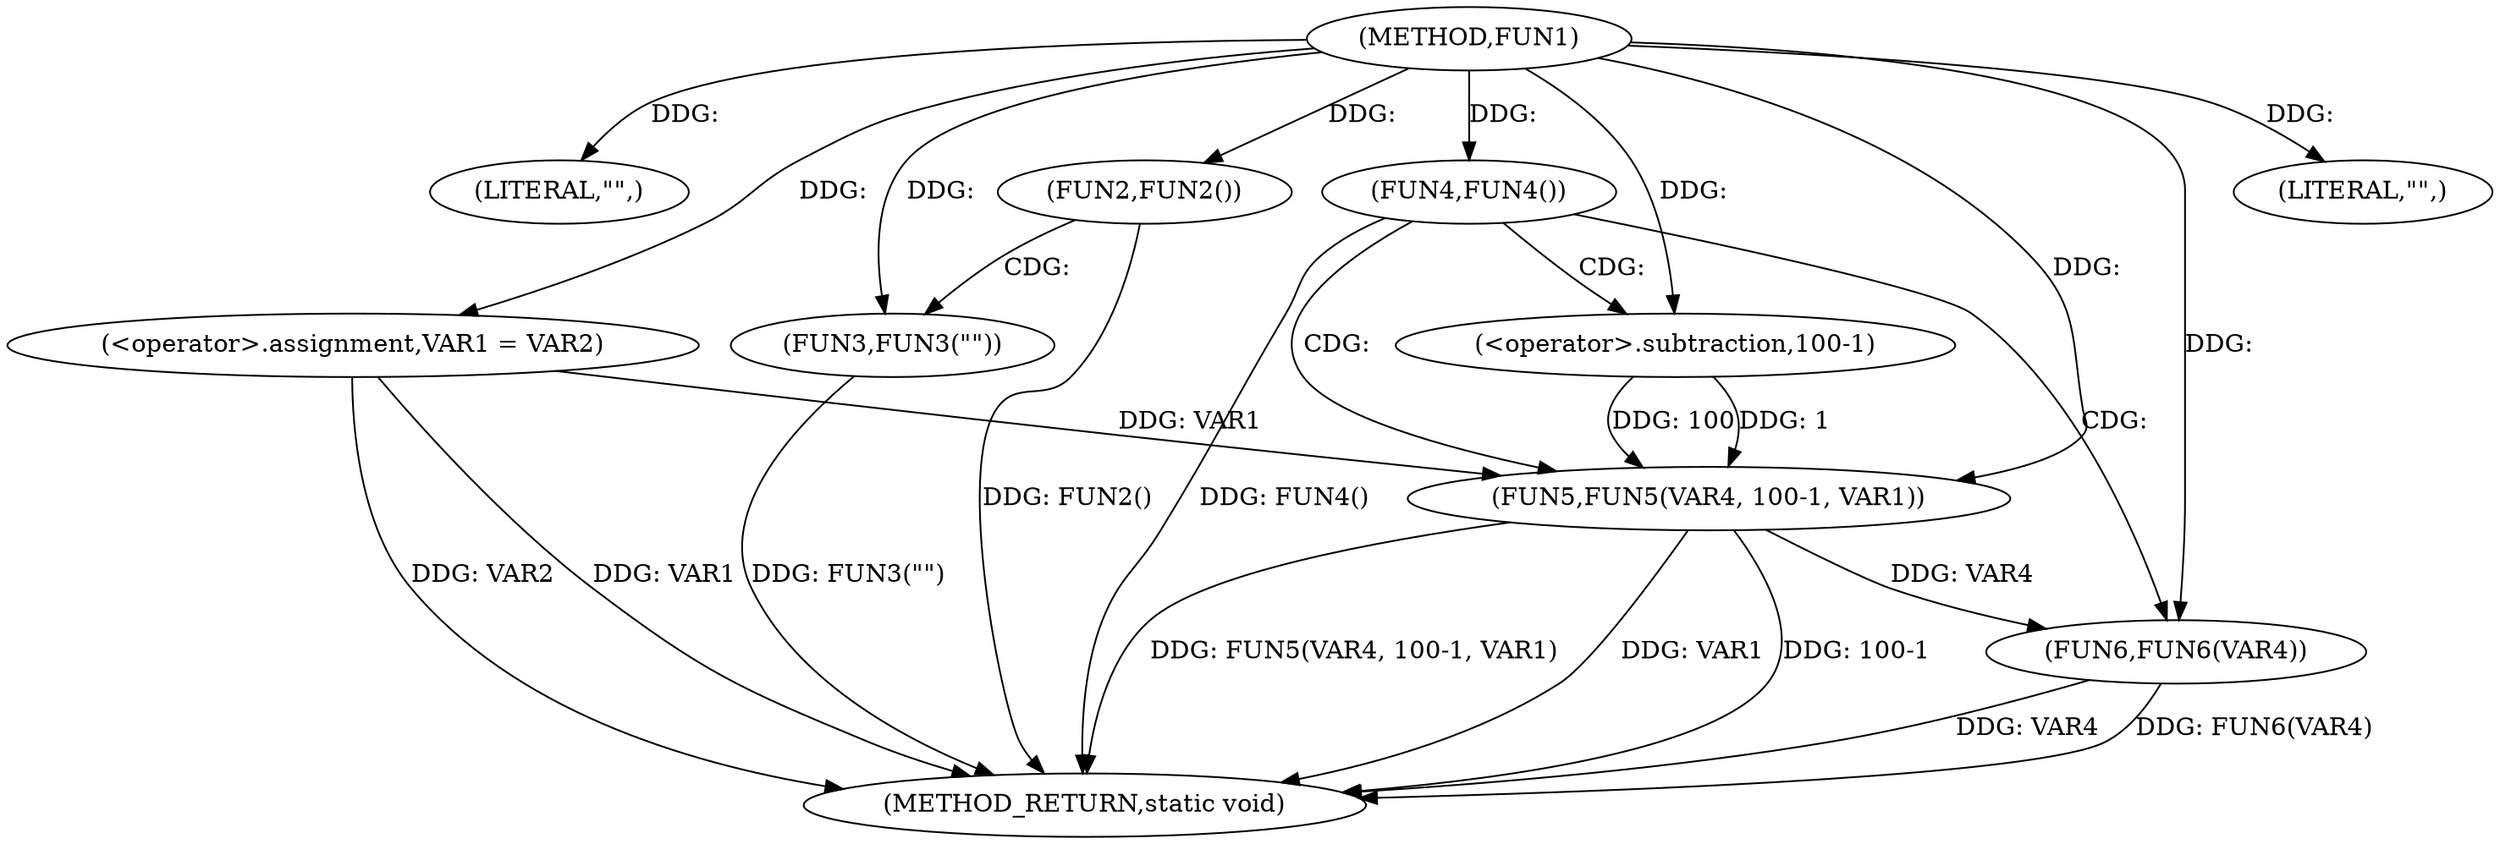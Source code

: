 digraph FUN1 {  
"1000100" [label = "(METHOD,FUN1)" ]
"1000127" [label = "(METHOD_RETURN,static void)" ]
"1000103" [label = "(LITERAL,\"\",)" ]
"1000104" [label = "(<operator>.assignment,VAR1 = VAR2)" ]
"1000108" [label = "(FUN2,FUN2())" ]
"1000110" [label = "(FUN3,FUN3(\"\"))" ]
"1000115" [label = "(FUN4,FUN4())" ]
"1000118" [label = "(LITERAL,\"\",)" ]
"1000119" [label = "(FUN5,FUN5(VAR4, 100-1, VAR1))" ]
"1000121" [label = "(<operator>.subtraction,100-1)" ]
"1000125" [label = "(FUN6,FUN6(VAR4))" ]
  "1000125" -> "1000127"  [ label = "DDG: VAR4"] 
  "1000125" -> "1000127"  [ label = "DDG: FUN6(VAR4)"] 
  "1000108" -> "1000127"  [ label = "DDG: FUN2()"] 
  "1000104" -> "1000127"  [ label = "DDG: VAR1"] 
  "1000110" -> "1000127"  [ label = "DDG: FUN3(\"\")"] 
  "1000119" -> "1000127"  [ label = "DDG: FUN5(VAR4, 100-1, VAR1)"] 
  "1000104" -> "1000127"  [ label = "DDG: VAR2"] 
  "1000119" -> "1000127"  [ label = "DDG: VAR1"] 
  "1000115" -> "1000127"  [ label = "DDG: FUN4()"] 
  "1000119" -> "1000127"  [ label = "DDG: 100-1"] 
  "1000100" -> "1000103"  [ label = "DDG: "] 
  "1000100" -> "1000104"  [ label = "DDG: "] 
  "1000100" -> "1000108"  [ label = "DDG: "] 
  "1000100" -> "1000110"  [ label = "DDG: "] 
  "1000100" -> "1000115"  [ label = "DDG: "] 
  "1000100" -> "1000118"  [ label = "DDG: "] 
  "1000100" -> "1000119"  [ label = "DDG: "] 
  "1000121" -> "1000119"  [ label = "DDG: 100"] 
  "1000121" -> "1000119"  [ label = "DDG: 1"] 
  "1000100" -> "1000121"  [ label = "DDG: "] 
  "1000104" -> "1000119"  [ label = "DDG: VAR1"] 
  "1000119" -> "1000125"  [ label = "DDG: VAR4"] 
  "1000100" -> "1000125"  [ label = "DDG: "] 
  "1000108" -> "1000110"  [ label = "CDG: "] 
  "1000115" -> "1000121"  [ label = "CDG: "] 
  "1000115" -> "1000125"  [ label = "CDG: "] 
  "1000115" -> "1000119"  [ label = "CDG: "] 
}
